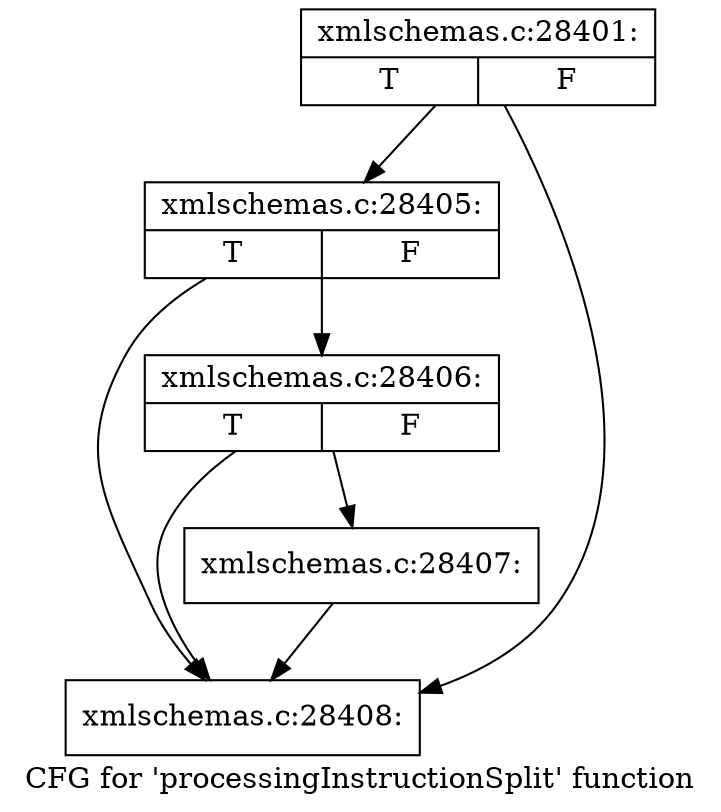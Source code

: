 digraph "CFG for 'processingInstructionSplit' function" {
	label="CFG for 'processingInstructionSplit' function";

	Node0x56c9a60 [shape=record,label="{xmlschemas.c:28401:|{<s0>T|<s1>F}}"];
	Node0x56c9a60 -> Node0x56cc250;
	Node0x56c9a60 -> Node0x56cc180;
	Node0x56cc250 [shape=record,label="{xmlschemas.c:28405:|{<s0>T|<s1>F}}"];
	Node0x56cc250 -> Node0x56cc1d0;
	Node0x56cc250 -> Node0x56cc180;
	Node0x56cc1d0 [shape=record,label="{xmlschemas.c:28406:|{<s0>T|<s1>F}}"];
	Node0x56cc1d0 -> Node0x56cc130;
	Node0x56cc1d0 -> Node0x56cc180;
	Node0x56cc130 [shape=record,label="{xmlschemas.c:28407:}"];
	Node0x56cc130 -> Node0x56cc180;
	Node0x56cc180 [shape=record,label="{xmlschemas.c:28408:}"];
}
